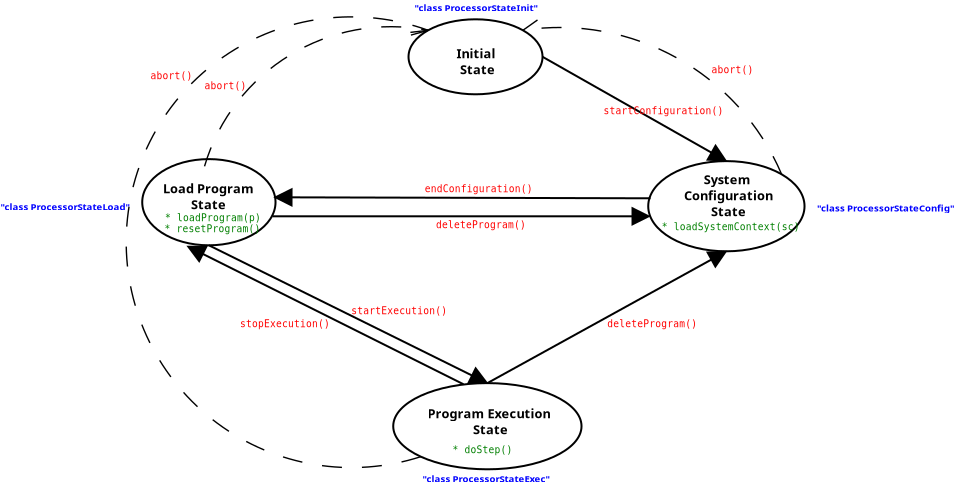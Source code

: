 <?xml version="1.0" encoding="UTF-8"?>
<dia:diagram xmlns:dia="http://www.lysator.liu.se/~alla/dia/">
  <dia:layer name="Background" visible="true">
    <dia:object type="Standard - Line" version="0" id="O0">
      <dia:attribute name="obj_pos">
        <dia:point val="27.4,4.025"/>
      </dia:attribute>
      <dia:attribute name="obj_bb">
        <dia:rectangle val="27.332,3.957;37.031,9.96"/>
      </dia:attribute>
      <dia:attribute name="conn_endpoints">
        <dia:point val="27.4,4.025"/>
        <dia:point val="36.593,9.24"/>
      </dia:attribute>
      <dia:attribute name="numcp">
        <dia:int val="1"/>
      </dia:attribute>
      <dia:attribute name="line_width">
        <dia:real val="0.1"/>
      </dia:attribute>
      <dia:attribute name="end_arrow">
        <dia:enum val="3"/>
      </dia:attribute>
      <dia:attribute name="end_arrow_length">
        <dia:real val="0.8"/>
      </dia:attribute>
      <dia:attribute name="end_arrow_width">
        <dia:real val="0.8"/>
      </dia:attribute>
      <dia:connections>
        <dia:connection handle="0" to="O7" connection="4"/>
        <dia:connection handle="1" to="O1" connection="1"/>
      </dia:connections>
    </dia:object>
    <dia:object type="Standard - Ellipse" version="0" id="O1">
      <dia:attribute name="obj_pos">
        <dia:point val="32.685,9.24"/>
      </dia:attribute>
      <dia:attribute name="obj_bb">
        <dia:rectangle val="32.635,9.19;40.55,13.8"/>
      </dia:attribute>
      <dia:attribute name="elem_corner">
        <dia:point val="32.685,9.24"/>
      </dia:attribute>
      <dia:attribute name="elem_width">
        <dia:real val="7.815"/>
      </dia:attribute>
      <dia:attribute name="elem_height">
        <dia:real val="4.51"/>
      </dia:attribute>
    </dia:object>
    <dia:object type="Standard - Text" version="0" id="O2">
      <dia:attribute name="obj_pos">
        <dia:point val="36.7,10.4"/>
      </dia:attribute>
      <dia:attribute name="obj_bb">
        <dia:rectangle val="33.866,9.797;39.534,12.197"/>
      </dia:attribute>
      <dia:attribute name="text">
        <dia:composite type="text">
          <dia:attribute name="string">
            <dia:string>#System 
Configuration
State#</dia:string>
          </dia:attribute>
          <dia:attribute name="font">
            <dia:font name="Helvetica-Bold"/>
          </dia:attribute>
          <dia:attribute name="height">
            <dia:real val="0.8"/>
          </dia:attribute>
          <dia:attribute name="pos">
            <dia:point val="36.7,10.4"/>
          </dia:attribute>
          <dia:attribute name="color">
            <dia:color val="#000000"/>
          </dia:attribute>
          <dia:attribute name="alignment">
            <dia:enum val="1"/>
          </dia:attribute>
        </dia:composite>
      </dia:attribute>
    </dia:object>
    <dia:object type="Standard - Ellipse" version="0" id="O3">
      <dia:attribute name="obj_pos">
        <dia:point val="19.935,20.34"/>
      </dia:attribute>
      <dia:attribute name="obj_bb">
        <dia:rectangle val="19.885,20.29;29.4,24.7"/>
      </dia:attribute>
      <dia:attribute name="elem_corner">
        <dia:point val="19.935,20.34"/>
      </dia:attribute>
      <dia:attribute name="elem_width">
        <dia:real val="9.415"/>
      </dia:attribute>
      <dia:attribute name="elem_height">
        <dia:real val="4.31"/>
      </dia:attribute>
    </dia:object>
    <dia:object type="Standard - Text" version="0" id="O4">
      <dia:attribute name="obj_pos">
        <dia:point val="24.8,22.1"/>
      </dia:attribute>
      <dia:attribute name="obj_bb">
        <dia:rectangle val="20.792,21.497;28.808,23.097"/>
      </dia:attribute>
      <dia:attribute name="text">
        <dia:composite type="text">
          <dia:attribute name="string">
            <dia:string>#Program Execution 
State#</dia:string>
          </dia:attribute>
          <dia:attribute name="font">
            <dia:font name="Helvetica-Bold"/>
          </dia:attribute>
          <dia:attribute name="height">
            <dia:real val="0.8"/>
          </dia:attribute>
          <dia:attribute name="pos">
            <dia:point val="24.8,22.1"/>
          </dia:attribute>
          <dia:attribute name="color">
            <dia:color val="#000000"/>
          </dia:attribute>
          <dia:attribute name="alignment">
            <dia:enum val="1"/>
          </dia:attribute>
        </dia:composite>
      </dia:attribute>
    </dia:object>
    <dia:object type="Standard - Ellipse" version="0" id="O5">
      <dia:attribute name="obj_pos">
        <dia:point val="7.385,9.14"/>
      </dia:attribute>
      <dia:attribute name="obj_bb">
        <dia:rectangle val="7.335,9.09;14.1,13.5"/>
      </dia:attribute>
      <dia:attribute name="elem_corner">
        <dia:point val="7.385,9.14"/>
      </dia:attribute>
      <dia:attribute name="elem_width">
        <dia:real val="6.665"/>
      </dia:attribute>
      <dia:attribute name="elem_height">
        <dia:real val="4.31"/>
      </dia:attribute>
    </dia:object>
    <dia:object type="Standard - Text" version="0" id="O6">
      <dia:attribute name="obj_pos">
        <dia:point val="10.7,10.85"/>
      </dia:attribute>
      <dia:attribute name="obj_bb">
        <dia:rectangle val="7.778,10.197;13.672,11.947"/>
      </dia:attribute>
      <dia:attribute name="text">
        <dia:composite type="text">
          <dia:attribute name="string">
            <dia:string>#Load Program
State#</dia:string>
          </dia:attribute>
          <dia:attribute name="font">
            <dia:font name="Helvetica-Bold"/>
          </dia:attribute>
          <dia:attribute name="height">
            <dia:real val="0.8"/>
          </dia:attribute>
          <dia:attribute name="pos">
            <dia:point val="10.7,10.85"/>
          </dia:attribute>
          <dia:attribute name="color">
            <dia:color val="#000000"/>
          </dia:attribute>
          <dia:attribute name="alignment">
            <dia:enum val="1"/>
          </dia:attribute>
        </dia:composite>
      </dia:attribute>
    </dia:object>
    <dia:object type="Standard - Ellipse" version="0" id="O7">
      <dia:attribute name="obj_pos">
        <dia:point val="20.7,2.15"/>
      </dia:attribute>
      <dia:attribute name="obj_bb">
        <dia:rectangle val="20.65,2.1;27.45,5.95"/>
      </dia:attribute>
      <dia:attribute name="elem_corner">
        <dia:point val="20.7,2.15"/>
      </dia:attribute>
      <dia:attribute name="elem_width">
        <dia:real val="6.7"/>
      </dia:attribute>
      <dia:attribute name="elem_height">
        <dia:real val="3.75"/>
      </dia:attribute>
    </dia:object>
    <dia:object type="Standard - Text" version="0" id="O8">
      <dia:attribute name="obj_pos">
        <dia:point val="24.151,4.1"/>
      </dia:attribute>
      <dia:attribute name="obj_bb">
        <dia:rectangle val="23.029,3.447;25.323,5.197"/>
      </dia:attribute>
      <dia:attribute name="text">
        <dia:composite type="text">
          <dia:attribute name="string">
            <dia:string>#Initial 
State#</dia:string>
          </dia:attribute>
          <dia:attribute name="font">
            <dia:font name="Helvetica-Bold"/>
          </dia:attribute>
          <dia:attribute name="height">
            <dia:real val="0.8"/>
          </dia:attribute>
          <dia:attribute name="pos">
            <dia:point val="24.151,4.1"/>
          </dia:attribute>
          <dia:attribute name="color">
            <dia:color val="#000000"/>
          </dia:attribute>
          <dia:attribute name="alignment">
            <dia:enum val="1"/>
          </dia:attribute>
        </dia:composite>
      </dia:attribute>
    </dia:object>
    <dia:object type="Standard - Line" version="0" id="O9">
      <dia:attribute name="obj_pos">
        <dia:point val="32.8,11.1"/>
      </dia:attribute>
      <dia:attribute name="obj_bb">
        <dia:rectangle val="13.948,10.25;32.85,11.85"/>
      </dia:attribute>
      <dia:attribute name="conn_endpoints">
        <dia:point val="32.8,11.1"/>
        <dia:point val="14,11.05"/>
      </dia:attribute>
      <dia:attribute name="numcp">
        <dia:int val="1"/>
      </dia:attribute>
      <dia:attribute name="line_width">
        <dia:real val="0.1"/>
      </dia:attribute>
      <dia:attribute name="end_arrow">
        <dia:enum val="3"/>
      </dia:attribute>
      <dia:attribute name="end_arrow_length">
        <dia:real val="0.8"/>
      </dia:attribute>
      <dia:attribute name="end_arrow_width">
        <dia:real val="0.8"/>
      </dia:attribute>
    </dia:object>
    <dia:object type="Standard - Line" version="0" id="O10">
      <dia:attribute name="obj_pos">
        <dia:point val="10.717,13.45"/>
      </dia:attribute>
      <dia:attribute name="obj_bb">
        <dia:rectangle val="10.65,13.383;25.042,21.079"/>
      </dia:attribute>
      <dia:attribute name="conn_endpoints">
        <dia:point val="10.717,13.45"/>
        <dia:point val="24.642,20.34"/>
      </dia:attribute>
      <dia:attribute name="numcp">
        <dia:int val="1"/>
      </dia:attribute>
      <dia:attribute name="line_width">
        <dia:real val="0.1"/>
      </dia:attribute>
      <dia:attribute name="end_arrow">
        <dia:enum val="3"/>
      </dia:attribute>
      <dia:attribute name="end_arrow_length">
        <dia:real val="0.8"/>
      </dia:attribute>
      <dia:attribute name="end_arrow_width">
        <dia:real val="0.8"/>
      </dia:attribute>
      <dia:connections>
        <dia:connection handle="0" to="O5" connection="6"/>
        <dia:connection handle="1" to="O3" connection="1"/>
      </dia:connections>
    </dia:object>
    <dia:object type="Standard - Text" version="0" id="O11">
      <dia:attribute name="obj_pos">
        <dia:point val="24.1,1.75"/>
      </dia:attribute>
      <dia:attribute name="obj_bb">
        <dia:rectangle val="19.968,1.298;28.232,1.898"/>
      </dia:attribute>
      <dia:attribute name="text">
        <dia:composite type="text">
          <dia:attribute name="string">
            <dia:string>#&quot;class ProcessorStateInit&quot;#</dia:string>
          </dia:attribute>
          <dia:attribute name="font">
            <dia:font name="Helvetica-Bold"/>
          </dia:attribute>
          <dia:attribute name="height">
            <dia:real val="0.6"/>
          </dia:attribute>
          <dia:attribute name="pos">
            <dia:point val="24.1,1.75"/>
          </dia:attribute>
          <dia:attribute name="color">
            <dia:color val="#0000ff"/>
          </dia:attribute>
          <dia:attribute name="alignment">
            <dia:enum val="1"/>
          </dia:attribute>
        </dia:composite>
      </dia:attribute>
    </dia:object>
    <dia:object type="Standard - Text" version="0" id="O12">
      <dia:attribute name="obj_pos">
        <dia:point val="3.55,11.7"/>
      </dia:attribute>
      <dia:attribute name="obj_bb">
        <dia:rectangle val="-0.875,11.198;8.025,11.948"/>
      </dia:attribute>
      <dia:attribute name="text">
        <dia:composite type="text">
          <dia:attribute name="string">
            <dia:string>#&quot;class ProcessorStateLoad&quot;#</dia:string>
          </dia:attribute>
          <dia:attribute name="font">
            <dia:font name="Helvetica-Bold"/>
          </dia:attribute>
          <dia:attribute name="height">
            <dia:real val="0.6"/>
          </dia:attribute>
          <dia:attribute name="pos">
            <dia:point val="3.55,11.7"/>
          </dia:attribute>
          <dia:attribute name="color">
            <dia:color val="#0000ff"/>
          </dia:attribute>
          <dia:attribute name="alignment">
            <dia:enum val="1"/>
          </dia:attribute>
        </dia:composite>
      </dia:attribute>
    </dia:object>
    <dia:object type="Standard - Text" version="0" id="O13">
      <dia:attribute name="obj_pos">
        <dia:point val="24.601,25.3"/>
      </dia:attribute>
      <dia:attribute name="obj_bb">
        <dia:rectangle val="20.189,24.798;29.063,25.548"/>
      </dia:attribute>
      <dia:attribute name="text">
        <dia:composite type="text">
          <dia:attribute name="string">
            <dia:string>#&quot;class ProcessorStateExec&quot;#</dia:string>
          </dia:attribute>
          <dia:attribute name="font">
            <dia:font name="Helvetica-Bold"/>
          </dia:attribute>
          <dia:attribute name="height">
            <dia:real val="0.6"/>
          </dia:attribute>
          <dia:attribute name="pos">
            <dia:point val="24.601,25.3"/>
          </dia:attribute>
          <dia:attribute name="color">
            <dia:color val="#0000ff"/>
          </dia:attribute>
          <dia:attribute name="alignment">
            <dia:enum val="1"/>
          </dia:attribute>
        </dia:composite>
      </dia:attribute>
    </dia:object>
    <dia:object type="Standard - Arc" version="0" id="O14">
      <dia:attribute name="obj_pos">
        <dia:point val="39.355,9.9"/>
      </dia:attribute>
      <dia:attribute name="obj_bb">
        <dia:rectangle val="25.999,2.525;39.403,9.948"/>
      </dia:attribute>
      <dia:attribute name="conn_endpoints">
        <dia:point val="39.355,9.9"/>
        <dia:point val="26.419,2.699"/>
      </dia:attribute>
      <dia:attribute name="curve_distance">
        <dia:real val="2.536"/>
      </dia:attribute>
      <dia:attribute name="line_width">
        <dia:real val="0.07"/>
      </dia:attribute>
      <dia:attribute name="line_style">
        <dia:enum val="1"/>
      </dia:attribute>
      <dia:attribute name="end_arrow">
        <dia:enum val="6"/>
      </dia:attribute>
      <dia:attribute name="end_arrow_length">
        <dia:real val="0.8"/>
      </dia:attribute>
      <dia:attribute name="end_arrow_width">
        <dia:real val="0.8"/>
      </dia:attribute>
      <dia:connections>
        <dia:connection handle="0" to="O1" connection="2"/>
        <dia:connection handle="1" to="O7" connection="2"/>
      </dia:connections>
    </dia:object>
    <dia:object type="Standard - Arc" version="0" id="O15">
      <dia:attribute name="obj_pos">
        <dia:point val="10.5,9.5"/>
      </dia:attribute>
      <dia:attribute name="obj_bb">
        <dia:rectangle val="10.452,2.486;22.127,9.548"/>
      </dia:attribute>
      <dia:attribute name="conn_endpoints">
        <dia:point val="10.5,9.5"/>
        <dia:point val="21.681,2.699"/>
      </dia:attribute>
      <dia:attribute name="curve_distance">
        <dia:real val="-2.531"/>
      </dia:attribute>
      <dia:attribute name="line_width">
        <dia:real val="0.07"/>
      </dia:attribute>
      <dia:attribute name="line_style">
        <dia:enum val="1"/>
      </dia:attribute>
      <dia:attribute name="end_arrow">
        <dia:enum val="6"/>
      </dia:attribute>
      <dia:attribute name="end_arrow_length">
        <dia:real val="0.8"/>
      </dia:attribute>
      <dia:attribute name="end_arrow_width">
        <dia:real val="0.8"/>
      </dia:attribute>
      <dia:connections>
        <dia:connection handle="1" to="O7" connection="0"/>
      </dia:connections>
    </dia:object>
    <dia:object type="Standard - Arc" version="0" id="O16">
      <dia:attribute name="obj_pos">
        <dia:point val="21.314,24.019"/>
      </dia:attribute>
      <dia:attribute name="obj_bb">
        <dia:rectangle val="6.549,1.993;22.482,24.599"/>
      </dia:attribute>
      <dia:attribute name="conn_endpoints">
        <dia:point val="21.314,24.019"/>
        <dia:point val="21.681,2.699"/>
      </dia:attribute>
      <dia:attribute name="curve_distance">
        <dia:real val="-14.914"/>
      </dia:attribute>
      <dia:attribute name="line_width">
        <dia:real val="0.07"/>
      </dia:attribute>
      <dia:attribute name="line_style">
        <dia:enum val="1"/>
      </dia:attribute>
      <dia:attribute name="end_arrow">
        <dia:enum val="6"/>
      </dia:attribute>
      <dia:attribute name="end_arrow_length">
        <dia:real val="0.8"/>
      </dia:attribute>
      <dia:attribute name="end_arrow_width">
        <dia:real val="0.8"/>
      </dia:attribute>
      <dia:connections>
        <dia:connection handle="0" to="O3" connection="5"/>
        <dia:connection handle="1" to="O7" connection="0"/>
      </dia:connections>
    </dia:object>
    <dia:object type="Standard - Text" version="0" id="O17">
      <dia:attribute name="obj_pos">
        <dia:point val="36.9,4.85"/>
      </dia:attribute>
      <dia:attribute name="obj_bb">
        <dia:rectangle val="35.633,4.337;38.217,5.087"/>
      </dia:attribute>
      <dia:attribute name="text">
        <dia:composite type="text">
          <dia:attribute name="string">
            <dia:string>#abort()#</dia:string>
          </dia:attribute>
          <dia:attribute name="font">
            <dia:font name="Courier"/>
          </dia:attribute>
          <dia:attribute name="height">
            <dia:real val="0.6"/>
          </dia:attribute>
          <dia:attribute name="pos">
            <dia:point val="36.9,4.85"/>
          </dia:attribute>
          <dia:attribute name="color">
            <dia:color val="#ff0000"/>
          </dia:attribute>
          <dia:attribute name="alignment">
            <dia:enum val="1"/>
          </dia:attribute>
        </dia:composite>
      </dia:attribute>
    </dia:object>
    <dia:object type="Standard - Text" version="0" id="O18">
      <dia:attribute name="obj_pos">
        <dia:point val="8.85,5.15"/>
      </dia:attribute>
      <dia:attribute name="obj_bb">
        <dia:rectangle val="7.583,4.637;10.167,5.387"/>
      </dia:attribute>
      <dia:attribute name="text">
        <dia:composite type="text">
          <dia:attribute name="string">
            <dia:string>#abort()#</dia:string>
          </dia:attribute>
          <dia:attribute name="font">
            <dia:font name="Courier"/>
          </dia:attribute>
          <dia:attribute name="height">
            <dia:real val="0.6"/>
          </dia:attribute>
          <dia:attribute name="pos">
            <dia:point val="8.85,5.15"/>
          </dia:attribute>
          <dia:attribute name="color">
            <dia:color val="#ff0000"/>
          </dia:attribute>
          <dia:attribute name="alignment">
            <dia:enum val="1"/>
          </dia:attribute>
        </dia:composite>
      </dia:attribute>
    </dia:object>
    <dia:object type="Standard - Text" version="0" id="O19">
      <dia:attribute name="obj_pos">
        <dia:point val="11.551,5.65"/>
      </dia:attribute>
      <dia:attribute name="obj_bb">
        <dia:rectangle val="10.284,5.137;12.868,5.887"/>
      </dia:attribute>
      <dia:attribute name="text">
        <dia:composite type="text">
          <dia:attribute name="string">
            <dia:string>#abort()#</dia:string>
          </dia:attribute>
          <dia:attribute name="font">
            <dia:font name="Courier"/>
          </dia:attribute>
          <dia:attribute name="height">
            <dia:real val="0.6"/>
          </dia:attribute>
          <dia:attribute name="pos">
            <dia:point val="11.551,5.65"/>
          </dia:attribute>
          <dia:attribute name="color">
            <dia:color val="#ff0000"/>
          </dia:attribute>
          <dia:attribute name="alignment">
            <dia:enum val="1"/>
          </dia:attribute>
        </dia:composite>
      </dia:attribute>
    </dia:object>
    <dia:object type="Standard - Text" version="0" id="O20">
      <dia:attribute name="obj_pos">
        <dia:point val="33.45,6.9"/>
      </dia:attribute>
      <dia:attribute name="obj_bb">
        <dia:rectangle val="29.619,6.437;37.281,7.037"/>
      </dia:attribute>
      <dia:attribute name="text">
        <dia:composite type="text">
          <dia:attribute name="string">
            <dia:string>#startConfiguration()#</dia:string>
          </dia:attribute>
          <dia:attribute name="font">
            <dia:font name="Courier"/>
          </dia:attribute>
          <dia:attribute name="height">
            <dia:real val="0.6"/>
          </dia:attribute>
          <dia:attribute name="pos">
            <dia:point val="33.45,6.9"/>
          </dia:attribute>
          <dia:attribute name="color">
            <dia:color val="#ff0000"/>
          </dia:attribute>
          <dia:attribute name="alignment">
            <dia:enum val="1"/>
          </dia:attribute>
        </dia:composite>
      </dia:attribute>
    </dia:object>
    <dia:object type="Standard - Text" version="0" id="O21">
      <dia:attribute name="obj_pos">
        <dia:point val="24.216,10.803"/>
      </dia:attribute>
      <dia:attribute name="obj_bb">
        <dia:rectangle val="20.768,10.34;27.665,10.94"/>
      </dia:attribute>
      <dia:attribute name="text">
        <dia:composite type="text">
          <dia:attribute name="string">
            <dia:string>#endConfiguration()#</dia:string>
          </dia:attribute>
          <dia:attribute name="font">
            <dia:font name="Courier"/>
          </dia:attribute>
          <dia:attribute name="height">
            <dia:real val="0.6"/>
          </dia:attribute>
          <dia:attribute name="pos">
            <dia:point val="24.216,10.803"/>
          </dia:attribute>
          <dia:attribute name="color">
            <dia:color val="#ff0000"/>
          </dia:attribute>
          <dia:attribute name="alignment">
            <dia:enum val="1"/>
          </dia:attribute>
        </dia:composite>
      </dia:attribute>
    </dia:object>
    <dia:object type="Standard - Text" version="0" id="O22">
      <dia:attribute name="obj_pos">
        <dia:point val="20.23,16.895"/>
      </dia:attribute>
      <dia:attribute name="obj_bb">
        <dia:rectangle val="17.191,16.432;23.269,17.032"/>
      </dia:attribute>
      <dia:attribute name="text">
        <dia:composite type="text">
          <dia:attribute name="string">
            <dia:string>#startExecution()#</dia:string>
          </dia:attribute>
          <dia:attribute name="font">
            <dia:font name="Courier"/>
          </dia:attribute>
          <dia:attribute name="height">
            <dia:real val="0.6"/>
          </dia:attribute>
          <dia:attribute name="pos">
            <dia:point val="20.23,16.895"/>
          </dia:attribute>
          <dia:attribute name="color">
            <dia:color val="#ff0000"/>
          </dia:attribute>
          <dia:attribute name="alignment">
            <dia:enum val="1"/>
          </dia:attribute>
        </dia:composite>
      </dia:attribute>
    </dia:object>
    <dia:object type="Standard - Line" version="0" id="O23">
      <dia:attribute name="obj_pos">
        <dia:point val="23.45,20.4"/>
      </dia:attribute>
      <dia:attribute name="obj_bb">
        <dia:rectangle val="9.248,12.762;23.517,20.467"/>
      </dia:attribute>
      <dia:attribute name="conn_endpoints">
        <dia:point val="23.45,20.4"/>
        <dia:point val="9.65,13.5"/>
      </dia:attribute>
      <dia:attribute name="numcp">
        <dia:int val="1"/>
      </dia:attribute>
      <dia:attribute name="line_width">
        <dia:real val="0.1"/>
      </dia:attribute>
      <dia:attribute name="end_arrow">
        <dia:enum val="3"/>
      </dia:attribute>
      <dia:attribute name="end_arrow_length">
        <dia:real val="0.8"/>
      </dia:attribute>
      <dia:attribute name="end_arrow_width">
        <dia:real val="0.8"/>
      </dia:attribute>
    </dia:object>
    <dia:object type="Standard - Text" version="0" id="O24">
      <dia:attribute name="obj_pos">
        <dia:point val="14.524,17.553"/>
      </dia:attribute>
      <dia:attribute name="obj_bb">
        <dia:rectangle val="11.683,17.09;17.366,17.69"/>
      </dia:attribute>
      <dia:attribute name="text">
        <dia:composite type="text">
          <dia:attribute name="string">
            <dia:string>#stopExecution()#</dia:string>
          </dia:attribute>
          <dia:attribute name="font">
            <dia:font name="Courier"/>
          </dia:attribute>
          <dia:attribute name="height">
            <dia:real val="0.6"/>
          </dia:attribute>
          <dia:attribute name="pos">
            <dia:point val="14.524,17.553"/>
          </dia:attribute>
          <dia:attribute name="color">
            <dia:color val="#ff0000"/>
          </dia:attribute>
          <dia:attribute name="alignment">
            <dia:enum val="1"/>
          </dia:attribute>
        </dia:composite>
      </dia:attribute>
    </dia:object>
    <dia:object type="Standard - Line" version="0" id="O25">
      <dia:attribute name="obj_pos">
        <dia:point val="13.9,12"/>
      </dia:attribute>
      <dia:attribute name="obj_bb">
        <dia:rectangle val="13.85,11.2;32.8,12.8"/>
      </dia:attribute>
      <dia:attribute name="conn_endpoints">
        <dia:point val="13.9,12"/>
        <dia:point val="32.75,12"/>
      </dia:attribute>
      <dia:attribute name="numcp">
        <dia:int val="1"/>
      </dia:attribute>
      <dia:attribute name="line_width">
        <dia:real val="0.1"/>
      </dia:attribute>
      <dia:attribute name="end_arrow">
        <dia:enum val="3"/>
      </dia:attribute>
      <dia:attribute name="end_arrow_length">
        <dia:real val="0.8"/>
      </dia:attribute>
      <dia:attribute name="end_arrow_width">
        <dia:real val="0.8"/>
      </dia:attribute>
    </dia:object>
    <dia:object type="Standard - Line" version="0" id="O26">
      <dia:attribute name="obj_pos">
        <dia:point val="24.642,20.34"/>
      </dia:attribute>
      <dia:attribute name="obj_bb">
        <dia:rectangle val="24.575,13.025;37.023,20.408"/>
      </dia:attribute>
      <dia:attribute name="conn_endpoints">
        <dia:point val="24.642,20.34"/>
        <dia:point val="36.593,13.75"/>
      </dia:attribute>
      <dia:attribute name="numcp">
        <dia:int val="1"/>
      </dia:attribute>
      <dia:attribute name="line_width">
        <dia:real val="0.1"/>
      </dia:attribute>
      <dia:attribute name="end_arrow">
        <dia:enum val="3"/>
      </dia:attribute>
      <dia:attribute name="end_arrow_length">
        <dia:real val="0.8"/>
      </dia:attribute>
      <dia:attribute name="end_arrow_width">
        <dia:real val="0.8"/>
      </dia:attribute>
      <dia:connections>
        <dia:connection handle="0" to="O3" connection="1"/>
        <dia:connection handle="1" to="O1" connection="6"/>
      </dia:connections>
    </dia:object>
    <dia:object type="Standard - Text" version="0" id="O27">
      <dia:attribute name="obj_pos">
        <dia:point val="24.325,12.6"/>
      </dia:attribute>
      <dia:attribute name="obj_bb">
        <dia:rectangle val="21.47,12.087;27.229,12.837"/>
      </dia:attribute>
      <dia:attribute name="text">
        <dia:composite type="text">
          <dia:attribute name="string">
            <dia:string>#deleteProgram()#</dia:string>
          </dia:attribute>
          <dia:attribute name="font">
            <dia:font name="Courier"/>
          </dia:attribute>
          <dia:attribute name="height">
            <dia:real val="0.6"/>
          </dia:attribute>
          <dia:attribute name="pos">
            <dia:point val="24.325,12.6"/>
          </dia:attribute>
          <dia:attribute name="color">
            <dia:color val="#ff0000"/>
          </dia:attribute>
          <dia:attribute name="alignment">
            <dia:enum val="1"/>
          </dia:attribute>
        </dia:composite>
      </dia:attribute>
    </dia:object>
    <dia:object type="Standard - Text" version="0" id="O28">
      <dia:attribute name="obj_pos">
        <dia:point val="32.889,17.553"/>
      </dia:attribute>
      <dia:attribute name="obj_bb">
        <dia:rectangle val="30.035,17.04;35.794,17.79"/>
      </dia:attribute>
      <dia:attribute name="text">
        <dia:composite type="text">
          <dia:attribute name="string">
            <dia:string>#deleteProgram()#</dia:string>
          </dia:attribute>
          <dia:attribute name="font">
            <dia:font name="Courier"/>
          </dia:attribute>
          <dia:attribute name="height">
            <dia:real val="0.6"/>
          </dia:attribute>
          <dia:attribute name="pos">
            <dia:point val="32.889,17.553"/>
          </dia:attribute>
          <dia:attribute name="color">
            <dia:color val="#ff0000"/>
          </dia:attribute>
          <dia:attribute name="alignment">
            <dia:enum val="1"/>
          </dia:attribute>
        </dia:composite>
      </dia:attribute>
    </dia:object>
    <dia:object type="Standard - Text" version="0" id="O29">
      <dia:attribute name="obj_pos">
        <dia:point val="44.571,11.757"/>
      </dia:attribute>
      <dia:attribute name="obj_bb">
        <dia:rectangle val="39.892,11.305;49.251,11.905"/>
      </dia:attribute>
      <dia:attribute name="text">
        <dia:composite type="text">
          <dia:attribute name="string">
            <dia:string>#&quot;class ProcessorStateConfig&quot;#</dia:string>
          </dia:attribute>
          <dia:attribute name="font">
            <dia:font name="Helvetica-Bold"/>
          </dia:attribute>
          <dia:attribute name="height">
            <dia:real val="0.6"/>
          </dia:attribute>
          <dia:attribute name="pos">
            <dia:point val="44.571,11.757"/>
          </dia:attribute>
          <dia:attribute name="color">
            <dia:color val="#0000ff"/>
          </dia:attribute>
          <dia:attribute name="alignment">
            <dia:enum val="1"/>
          </dia:attribute>
        </dia:composite>
      </dia:attribute>
    </dia:object>
    <dia:object type="Standard - Text" version="0" id="O30">
      <dia:attribute name="obj_pos">
        <dia:point val="36.816,12.703"/>
      </dia:attribute>
      <dia:attribute name="obj_bb">
        <dia:rectangle val="32.394,12.19;41.288,12.94"/>
      </dia:attribute>
      <dia:attribute name="text">
        <dia:composite type="text">
          <dia:attribute name="string">
            <dia:string>#* loadSystemContext(sc)#</dia:string>
          </dia:attribute>
          <dia:attribute name="font">
            <dia:font name="Courier"/>
          </dia:attribute>
          <dia:attribute name="height">
            <dia:real val="0.6"/>
          </dia:attribute>
          <dia:attribute name="pos">
            <dia:point val="36.816,12.703"/>
          </dia:attribute>
          <dia:attribute name="color">
            <dia:color val="#007f00"/>
          </dia:attribute>
          <dia:attribute name="alignment">
            <dia:enum val="1"/>
          </dia:attribute>
        </dia:composite>
      </dia:attribute>
    </dia:object>
    <dia:object type="Standard - Text" version="0" id="O31">
      <dia:attribute name="obj_pos">
        <dia:point val="10.918,12.253"/>
      </dia:attribute>
      <dia:attribute name="obj_bb">
        <dia:rectangle val="7.882,11.79;13.954,12.99"/>
      </dia:attribute>
      <dia:attribute name="text">
        <dia:composite type="text">
          <dia:attribute name="string">
            <dia:string>#* loadProgram(p)
#</dia:string>
          </dia:attribute>
          <dia:attribute name="font">
            <dia:font name="Courier"/>
          </dia:attribute>
          <dia:attribute name="height">
            <dia:real val="0.6"/>
          </dia:attribute>
          <dia:attribute name="pos">
            <dia:point val="10.918,12.253"/>
          </dia:attribute>
          <dia:attribute name="color">
            <dia:color val="#007f00"/>
          </dia:attribute>
          <dia:attribute name="alignment">
            <dia:enum val="1"/>
          </dia:attribute>
        </dia:composite>
      </dia:attribute>
    </dia:object>
    <dia:object type="Standard - Text" version="0" id="O32">
      <dia:attribute name="obj_pos">
        <dia:point val="10.9,12.8"/>
      </dia:attribute>
      <dia:attribute name="obj_bb">
        <dia:rectangle val="7.864,12.337;13.936,12.937"/>
      </dia:attribute>
      <dia:attribute name="text">
        <dia:composite type="text">
          <dia:attribute name="string">
            <dia:string>#* resetProgram()#</dia:string>
          </dia:attribute>
          <dia:attribute name="font">
            <dia:font name="Courier"/>
          </dia:attribute>
          <dia:attribute name="height">
            <dia:real val="0.6"/>
          </dia:attribute>
          <dia:attribute name="pos">
            <dia:point val="10.9,12.8"/>
          </dia:attribute>
          <dia:attribute name="color">
            <dia:color val="#007f00"/>
          </dia:attribute>
          <dia:attribute name="alignment">
            <dia:enum val="1"/>
          </dia:attribute>
        </dia:composite>
      </dia:attribute>
    </dia:object>
    <dia:object type="Standard - Text" version="0" id="O33">
      <dia:attribute name="obj_pos">
        <dia:point val="24.4,23.85"/>
      </dia:attribute>
      <dia:attribute name="obj_bb">
        <dia:rectangle val="22.552,23.337;26.298,24.087"/>
      </dia:attribute>
      <dia:attribute name="text">
        <dia:composite type="text">
          <dia:attribute name="string">
            <dia:string>#* doStep()#</dia:string>
          </dia:attribute>
          <dia:attribute name="font">
            <dia:font name="Courier"/>
          </dia:attribute>
          <dia:attribute name="height">
            <dia:real val="0.6"/>
          </dia:attribute>
          <dia:attribute name="pos">
            <dia:point val="24.4,23.85"/>
          </dia:attribute>
          <dia:attribute name="color">
            <dia:color val="#007f00"/>
          </dia:attribute>
          <dia:attribute name="alignment">
            <dia:enum val="1"/>
          </dia:attribute>
        </dia:composite>
      </dia:attribute>
    </dia:object>
  </dia:layer>
</dia:diagram>
